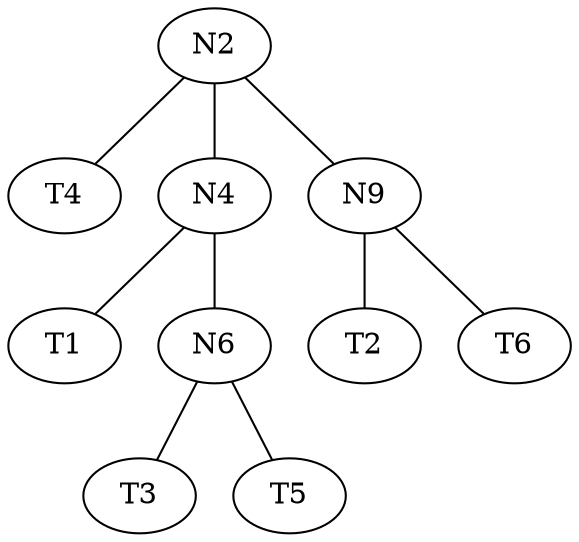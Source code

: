 digraph DG {
  edge [arrowhead = none]
  N2 -> T4
  N2 -> N4
  N2 -> N9
  N4 -> T1
  N4 -> N6
  N6 -> T3
  N6 -> T5
  N9 -> T2
  N9 -> T6
}

